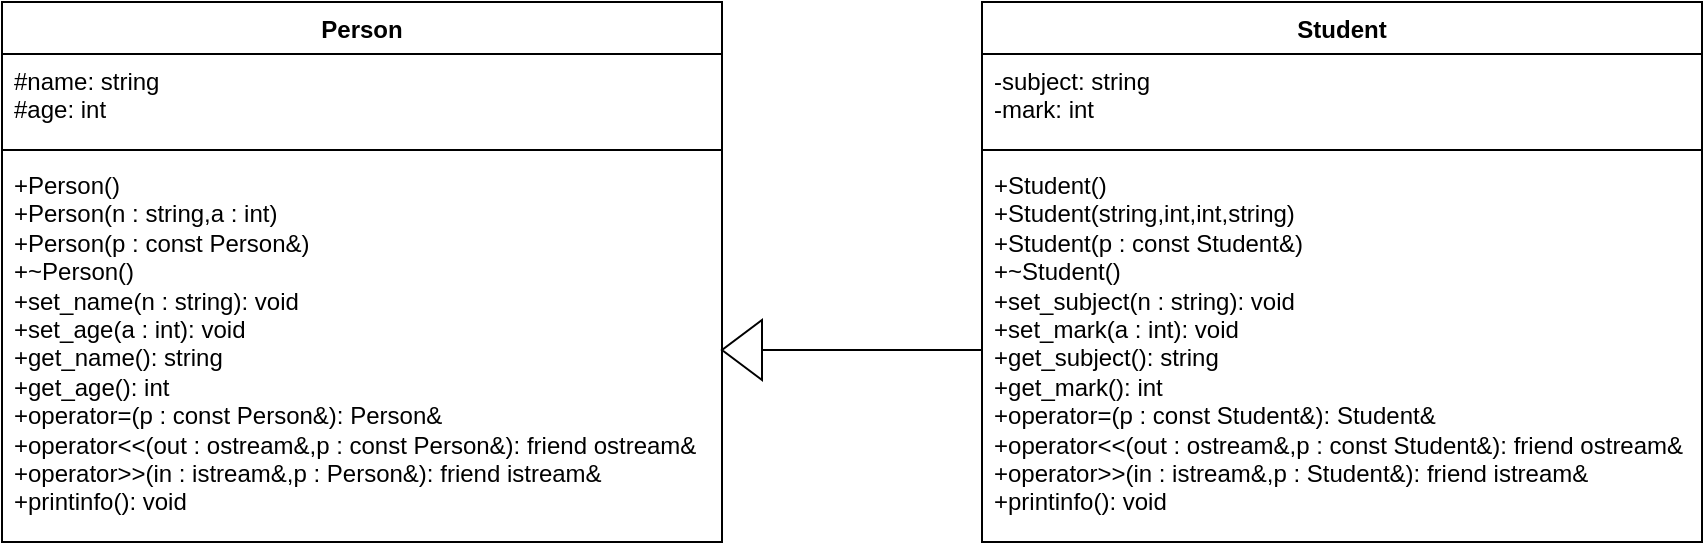 <mxfile version="26.1.2" pages="2">
  <diagram name="лаба 4" id="VK-iVpbuHp37ylkoww5L">
    <mxGraphModel dx="999" dy="1047" grid="1" gridSize="10" guides="1" tooltips="1" connect="1" arrows="1" fold="1" page="1" pageScale="1" pageWidth="1169" pageHeight="827" math="0" shadow="0">
      <root>
        <mxCell id="0" />
        <mxCell id="1" parent="0" />
        <mxCell id="EBlX027B0urtyxHOa7Lw-1" value="Person" style="swimlane;fontStyle=1;align=center;verticalAlign=top;childLayout=stackLayout;horizontal=1;startSize=26;horizontalStack=0;resizeParent=1;resizeParentMax=0;resizeLast=0;collapsible=1;marginBottom=0;whiteSpace=wrap;html=1;" vertex="1" parent="1">
          <mxGeometry x="360" y="330" width="360" height="270" as="geometry" />
        </mxCell>
        <mxCell id="EBlX027B0urtyxHOa7Lw-2" value="#name: string&lt;div&gt;#age: int&lt;/div&gt;" style="text;strokeColor=none;fillColor=none;align=left;verticalAlign=top;spacingLeft=4;spacingRight=4;overflow=hidden;rotatable=0;points=[[0,0.5],[1,0.5]];portConstraint=eastwest;whiteSpace=wrap;html=1;" vertex="1" parent="EBlX027B0urtyxHOa7Lw-1">
          <mxGeometry y="26" width="360" height="44" as="geometry" />
        </mxCell>
        <mxCell id="EBlX027B0urtyxHOa7Lw-3" value="" style="line;strokeWidth=1;fillColor=none;align=left;verticalAlign=middle;spacingTop=-1;spacingLeft=3;spacingRight=3;rotatable=0;labelPosition=right;points=[];portConstraint=eastwest;strokeColor=inherit;" vertex="1" parent="EBlX027B0urtyxHOa7Lw-1">
          <mxGeometry y="70" width="360" height="8" as="geometry" />
        </mxCell>
        <mxCell id="EBlX027B0urtyxHOa7Lw-4" value="&lt;div&gt;+Person()&lt;/div&gt;&lt;div&gt;&lt;span style=&quot;background-color: transparent; color: light-dark(rgb(0, 0, 0), rgb(255, 255, 255));&quot;&gt;+Person(n : string,a : int)&lt;/span&gt;&lt;/div&gt;&lt;div&gt;&lt;span style=&quot;background-color: transparent; color: light-dark(rgb(0, 0, 0), rgb(255, 255, 255));&quot;&gt;+Person(p : const Person&amp;amp;)&lt;/span&gt;&lt;/div&gt;&lt;div&gt;&lt;span style=&quot;background-color: transparent; color: light-dark(rgb(0, 0, 0), rgb(255, 255, 255));&quot;&gt;+~Person()&lt;/span&gt;&lt;/div&gt;&lt;div&gt;&lt;span style=&quot;background-color: transparent; color: light-dark(rgb(0, 0, 0), rgb(255, 255, 255));&quot;&gt;+set_name(n : string):&amp;nbsp;&lt;/span&gt;&lt;span style=&quot;background-color: transparent; color: light-dark(rgb(0, 0, 0), rgb(255, 255, 255));&quot;&gt;void&lt;/span&gt;&lt;/div&gt;&lt;div&gt;&lt;span style=&quot;background-color: transparent; color: light-dark(rgb(0, 0, 0), rgb(255, 255, 255));&quot;&gt;+set_age(a : int):&amp;nbsp;&lt;/span&gt;&lt;span style=&quot;background-color: transparent; color: light-dark(rgb(0, 0, 0), rgb(255, 255, 255));&quot;&gt;void&lt;/span&gt;&lt;/div&gt;&lt;div&gt;&lt;span style=&quot;background-color: transparent; color: light-dark(rgb(0, 0, 0), rgb(255, 255, 255));&quot;&gt;+get_name():&amp;nbsp;&lt;/span&gt;&lt;span style=&quot;background-color: transparent; color: light-dark(rgb(0, 0, 0), rgb(255, 255, 255));&quot;&gt;string&lt;/span&gt;&lt;/div&gt;&lt;div&gt;&lt;span style=&quot;background-color: transparent; color: light-dark(rgb(0, 0, 0), rgb(255, 255, 255));&quot;&gt;+get_age():&amp;nbsp;&lt;/span&gt;&lt;span style=&quot;background-color: transparent; color: light-dark(rgb(0, 0, 0), rgb(255, 255, 255));&quot;&gt;int&lt;/span&gt;&lt;/div&gt;&lt;div&gt;&lt;span style=&quot;background-color: transparent; color: light-dark(rgb(0, 0, 0), rgb(255, 255, 255));&quot;&gt;+operator=(p : const Person&amp;amp;):&amp;nbsp;&lt;/span&gt;&lt;span style=&quot;background-color: transparent; color: light-dark(rgb(0, 0, 0), rgb(255, 255, 255));&quot;&gt;Person&amp;amp;&lt;/span&gt;&lt;/div&gt;&lt;div&gt;&lt;span style=&quot;background-color: transparent; color: light-dark(rgb(0, 0, 0), rgb(255, 255, 255));&quot;&gt;+operator&amp;lt;&amp;lt;(out : ostream&amp;amp;,p : const Person&amp;amp;):&amp;nbsp;&lt;/span&gt;&lt;span style=&quot;background-color: transparent; color: light-dark(rgb(0, 0, 0), rgb(255, 255, 255));&quot;&gt;friend ostream&amp;amp;&lt;/span&gt;&lt;/div&gt;&lt;div&gt;&lt;span style=&quot;background-color: transparent; color: light-dark(rgb(0, 0, 0), rgb(255, 255, 255));&quot;&gt;+operator&amp;gt;&amp;gt;(in : istream&amp;amp;,p : Person&amp;amp;):&amp;nbsp;&lt;/span&gt;&lt;span style=&quot;background-color: transparent; color: light-dark(rgb(0, 0, 0), rgb(255, 255, 255));&quot;&gt;friend istream&amp;amp;&lt;/span&gt;&lt;/div&gt;&lt;div&gt;&lt;span style=&quot;background-color: transparent; color: light-dark(rgb(0, 0, 0), rgb(255, 255, 255));&quot;&gt;+printinfo():&amp;nbsp;&lt;/span&gt;&lt;span style=&quot;background-color: transparent; color: light-dark(rgb(0, 0, 0), rgb(255, 255, 255));&quot;&gt;void&lt;/span&gt;&lt;/div&gt;" style="text;strokeColor=none;fillColor=none;align=left;verticalAlign=top;spacingLeft=4;spacingRight=4;overflow=hidden;rotatable=0;points=[[0,0.5],[1,0.5]];portConstraint=eastwest;whiteSpace=wrap;html=1;" vertex="1" parent="EBlX027B0urtyxHOa7Lw-1">
          <mxGeometry y="78" width="360" height="192" as="geometry" />
        </mxCell>
        <mxCell id="EBlX027B0urtyxHOa7Lw-7" value="Student" style="swimlane;fontStyle=1;align=center;verticalAlign=top;childLayout=stackLayout;horizontal=1;startSize=26;horizontalStack=0;resizeParent=1;resizeParentMax=0;resizeLast=0;collapsible=1;marginBottom=0;whiteSpace=wrap;html=1;" vertex="1" parent="1">
          <mxGeometry x="850" y="330" width="360" height="270" as="geometry">
            <mxRectangle x="850" y="330" width="80" height="30" as="alternateBounds" />
          </mxGeometry>
        </mxCell>
        <mxCell id="EBlX027B0urtyxHOa7Lw-8" value="-subject: string&lt;div&gt;-mark: int&lt;/div&gt;" style="text;strokeColor=none;fillColor=none;align=left;verticalAlign=top;spacingLeft=4;spacingRight=4;overflow=hidden;rotatable=0;points=[[0,0.5],[1,0.5]];portConstraint=eastwest;whiteSpace=wrap;html=1;" vertex="1" parent="EBlX027B0urtyxHOa7Lw-7">
          <mxGeometry y="26" width="360" height="44" as="geometry" />
        </mxCell>
        <mxCell id="EBlX027B0urtyxHOa7Lw-9" value="" style="line;strokeWidth=1;fillColor=none;align=left;verticalAlign=middle;spacingTop=-1;spacingLeft=3;spacingRight=3;rotatable=0;labelPosition=right;points=[];portConstraint=eastwest;strokeColor=inherit;" vertex="1" parent="EBlX027B0urtyxHOa7Lw-7">
          <mxGeometry y="70" width="360" height="8" as="geometry" />
        </mxCell>
        <mxCell id="EBlX027B0urtyxHOa7Lw-10" value="&lt;div&gt;&lt;font&gt;+Student()&lt;/font&gt;&lt;/div&gt;&lt;div&gt;&lt;font&gt;&lt;span style=&quot;background-color: transparent;&quot;&gt;+&lt;/span&gt;&lt;span style=&quot;background-color: transparent;&quot;&gt;Student(string,int,int,string)&lt;/span&gt;&lt;/font&gt;&lt;/div&gt;&lt;div&gt;&lt;font&gt;&lt;span style=&quot;background-color: transparent;&quot;&gt;+&lt;/span&gt;&lt;span style=&quot;background-color: transparent;&quot;&gt;Student(p : const Student&amp;amp;)&lt;/span&gt;&lt;/font&gt;&lt;/div&gt;&lt;div&gt;&lt;font&gt;&lt;span style=&quot;background-color: transparent;&quot;&gt;+&lt;/span&gt;&lt;span style=&quot;background-color: transparent;&quot;&gt;~Student()&lt;/span&gt;&lt;/font&gt;&lt;/div&gt;&lt;div&gt;&lt;font&gt;&lt;span style=&quot;background-color: transparent;&quot;&gt;&lt;font&gt;+&lt;/font&gt;set_subject(n : string)&lt;font&gt;:&amp;nbsp;&lt;/font&gt;&lt;/span&gt;&lt;span style=&quot;background-color: transparent;&quot;&gt;void&lt;/span&gt;&lt;/font&gt;&lt;/div&gt;&lt;div&gt;&lt;font&gt;&lt;span style=&quot;background-color: transparent;&quot;&gt;&lt;font&gt;+&lt;/font&gt;set_mark(a : int)&lt;font&gt;:&amp;nbsp;&lt;/font&gt;&lt;/span&gt;&lt;span style=&quot;background-color: transparent;&quot;&gt;void&lt;/span&gt;&lt;/font&gt;&lt;/div&gt;&lt;div&gt;&lt;font&gt;&lt;span style=&quot;background-color: transparent;&quot;&gt;&lt;font&gt;+&lt;/font&gt;get_subject()&lt;font&gt;:&amp;nbsp;&lt;/font&gt;&lt;/span&gt;&lt;span style=&quot;background-color: transparent;&quot;&gt;string&lt;/span&gt;&lt;/font&gt;&lt;/div&gt;&lt;div&gt;&lt;font&gt;&lt;span style=&quot;background-color: transparent;&quot;&gt;&lt;font&gt;+&lt;/font&gt;get_mark()&lt;font&gt;:&amp;nbsp;&lt;/font&gt;&lt;/span&gt;&lt;span style=&quot;background-color: transparent;&quot;&gt;int&lt;/span&gt;&lt;/font&gt;&lt;/div&gt;&lt;div&gt;&lt;font&gt;&lt;span style=&quot;background-color: transparent;&quot;&gt;&lt;font&gt;+&lt;/font&gt;operator=(p : const Student&amp;amp;)&lt;font&gt;:&amp;nbsp;&lt;/font&gt;&lt;/span&gt;&lt;span style=&quot;background-color: transparent;&quot;&gt;Student&amp;amp;&lt;/span&gt;&lt;/font&gt;&lt;/div&gt;&lt;div&gt;&lt;font&gt;&lt;span style=&quot;background-color: transparent;&quot;&gt;&lt;font&gt;+&lt;/font&gt;operator&amp;lt;&amp;lt;(out : ostream&amp;amp;,p : const Student&amp;amp;)&lt;font&gt;:&amp;nbsp;&lt;/font&gt;&lt;/span&gt;&lt;span style=&quot;background-color: transparent;&quot;&gt;friend ostream&amp;amp;&lt;/span&gt;&lt;/font&gt;&lt;/div&gt;&lt;div&gt;&lt;font&gt;&lt;span style=&quot;background-color: transparent;&quot;&gt;+operator&amp;gt;&amp;gt;(in : istream&amp;amp;,p : Student&amp;amp;):&amp;nbsp;&lt;/span&gt;&lt;span style=&quot;background-color: transparent;&quot;&gt;friend istream&amp;amp;&lt;/span&gt;&lt;/font&gt;&lt;/div&gt;&lt;div&gt;&lt;font&gt;&lt;span style=&quot;background-color: transparent;&quot;&gt;+printinfo():&amp;nbsp;&lt;/span&gt;&lt;span style=&quot;background-color: transparent;&quot;&gt;void&lt;/span&gt;&lt;/font&gt;&lt;/div&gt;" style="text;strokeColor=none;fillColor=none;align=left;verticalAlign=top;spacingLeft=4;spacingRight=4;overflow=hidden;rotatable=0;points=[[0,0.5],[1,0.5]];portConstraint=eastwest;whiteSpace=wrap;html=1;" vertex="1" parent="EBlX027B0urtyxHOa7Lw-7">
          <mxGeometry y="78" width="360" height="192" as="geometry" />
        </mxCell>
        <mxCell id="EBlX027B0urtyxHOa7Lw-18" value="" style="triangle;whiteSpace=wrap;html=1;direction=west;" vertex="1" parent="1">
          <mxGeometry x="720" y="489" width="20" height="30" as="geometry" />
        </mxCell>
        <mxCell id="EBlX027B0urtyxHOa7Lw-22" value="" style="endArrow=none;html=1;rounded=0;exitX=0;exitY=0.5;exitDx=0;exitDy=0;entryX=0;entryY=0.5;entryDx=0;entryDy=0;" edge="1" parent="1" source="EBlX027B0urtyxHOa7Lw-10" target="EBlX027B0urtyxHOa7Lw-18">
          <mxGeometry width="50" height="50" relative="1" as="geometry">
            <mxPoint x="800" y="500" as="sourcePoint" />
            <mxPoint x="710" y="504" as="targetPoint" />
          </mxGeometry>
        </mxCell>
      </root>
    </mxGraphModel>
  </diagram>
  <diagram id="iFdOub6xeO1SpN8i8jed" name="лаба 5">
    <mxGraphModel dx="1155" dy="659" grid="1" gridSize="10" guides="1" tooltips="1" connect="1" arrows="1" fold="1" page="1" pageScale="1" pageWidth="1169" pageHeight="827" math="0" shadow="0">
      <root>
        <mxCell id="0" />
        <mxCell id="1" parent="0" />
        <mxCell id="CECUjQSuxGlMnq4cO95p-1" value="Person" style="swimlane;fontStyle=1;align=center;verticalAlign=top;childLayout=stackLayout;horizontal=1;startSize=26;horizontalStack=0;resizeParent=1;resizeParentMax=0;resizeLast=0;collapsible=1;marginBottom=0;whiteSpace=wrap;html=1;" parent="1" vertex="1">
          <mxGeometry x="360" y="450" width="360" height="270" as="geometry" />
        </mxCell>
        <mxCell id="CECUjQSuxGlMnq4cO95p-2" value="#name: string&lt;div&gt;#age: int&lt;/div&gt;" style="text;strokeColor=none;fillColor=none;align=left;verticalAlign=top;spacingLeft=4;spacingRight=4;overflow=hidden;rotatable=0;points=[[0,0.5],[1,0.5]];portConstraint=eastwest;whiteSpace=wrap;html=1;" parent="CECUjQSuxGlMnq4cO95p-1" vertex="1">
          <mxGeometry y="26" width="360" height="44" as="geometry" />
        </mxCell>
        <mxCell id="CECUjQSuxGlMnq4cO95p-3" value="" style="line;strokeWidth=1;fillColor=none;align=left;verticalAlign=middle;spacingTop=-1;spacingLeft=3;spacingRight=3;rotatable=0;labelPosition=right;points=[];portConstraint=eastwest;strokeColor=inherit;" parent="CECUjQSuxGlMnq4cO95p-1" vertex="1">
          <mxGeometry y="70" width="360" height="8" as="geometry" />
        </mxCell>
        <mxCell id="CECUjQSuxGlMnq4cO95p-4" value="&lt;div&gt;&lt;font&gt;+Person()&lt;/font&gt;&lt;/div&gt;&lt;div&gt;&lt;span style=&quot;background-color: transparent;&quot;&gt;&lt;font&gt;+Person(n : string,a : int)&lt;/font&gt;&lt;/span&gt;&lt;/div&gt;&lt;div&gt;&lt;span style=&quot;background-color: transparent;&quot;&gt;&lt;font&gt;+Person(p : const Person&amp;amp;)&lt;/font&gt;&lt;/span&gt;&lt;/div&gt;&lt;div&gt;&lt;span style=&quot;background-color: transparent;&quot;&gt;&lt;font&gt;+~Person()&lt;/font&gt;&lt;/span&gt;&lt;/div&gt;&lt;div&gt;&lt;font&gt;&lt;span style=&quot;background-color: transparent;&quot;&gt;+set_name(n : string):&amp;nbsp;&lt;/span&gt;&lt;span style=&quot;background-color: transparent;&quot;&gt;void&lt;/span&gt;&lt;/font&gt;&lt;/div&gt;&lt;div&gt;&lt;font&gt;&lt;span style=&quot;background-color: transparent;&quot;&gt;+set_age(a : int):&amp;nbsp;&lt;/span&gt;&lt;span style=&quot;background-color: transparent;&quot;&gt;void&lt;/span&gt;&lt;/font&gt;&lt;/div&gt;&lt;div&gt;&lt;font&gt;&lt;span style=&quot;background-color: transparent;&quot;&gt;+get_name():&amp;nbsp;&lt;/span&gt;&lt;span style=&quot;background-color: transparent;&quot;&gt;string&lt;/span&gt;&lt;/font&gt;&lt;/div&gt;&lt;div&gt;&lt;font&gt;&lt;span style=&quot;background-color: transparent;&quot;&gt;+get_age():&amp;nbsp;&lt;/span&gt;&lt;span style=&quot;background-color: transparent;&quot;&gt;int&lt;/span&gt;&lt;/font&gt;&lt;/div&gt;&lt;div&gt;&lt;font&gt;&lt;span style=&quot;background-color: transparent;&quot;&gt;+operator=(p : const Person&amp;amp;):&amp;nbsp;&lt;/span&gt;&lt;span style=&quot;background-color: transparent;&quot;&gt;Person&amp;amp;&lt;/span&gt;&lt;/font&gt;&lt;/div&gt;&lt;div&gt;&lt;font&gt;&lt;span style=&quot;background-color: transparent;&quot;&gt;+operator&amp;lt;&amp;lt;(out : ostream&amp;amp;,p : const Person&amp;amp;):&amp;nbsp;&lt;/span&gt;&lt;span style=&quot;background-color: transparent;&quot;&gt;friend ostream&amp;amp;&lt;/span&gt;&lt;/font&gt;&lt;/div&gt;&lt;div&gt;&lt;font&gt;&lt;span style=&quot;background-color: transparent;&quot;&gt;+operator&amp;gt;&amp;gt;(in : istream&amp;amp;,p : Person&amp;amp;):&amp;nbsp;&lt;/span&gt;&lt;span style=&quot;background-color: transparent;&quot;&gt;friend istream&amp;amp;&lt;/span&gt;&lt;/font&gt;&lt;/div&gt;&lt;div&gt;&lt;font&gt;&lt;span style=&quot;background-color: transparent;&quot;&gt;+show():&amp;nbsp;&lt;/span&gt;&lt;span style=&quot;background-color: transparent;&quot;&gt;void&lt;/span&gt;&lt;/font&gt;&lt;/div&gt;" style="text;strokeColor=none;fillColor=none;align=left;verticalAlign=top;spacingLeft=4;spacingRight=4;overflow=hidden;rotatable=0;points=[[0,0.5],[1,0.5]];portConstraint=eastwest;whiteSpace=wrap;html=1;" parent="CECUjQSuxGlMnq4cO95p-1" vertex="1">
          <mxGeometry y="78" width="360" height="192" as="geometry" />
        </mxCell>
        <mxCell id="CECUjQSuxGlMnq4cO95p-5" value="Student" style="swimlane;fontStyle=1;align=center;verticalAlign=top;childLayout=stackLayout;horizontal=1;startSize=26;horizontalStack=0;resizeParent=1;resizeParentMax=0;resizeLast=0;collapsible=1;marginBottom=0;whiteSpace=wrap;html=1;" parent="1" vertex="1">
          <mxGeometry x="840" y="450" width="360" height="270" as="geometry">
            <mxRectangle x="850" y="330" width="80" height="30" as="alternateBounds" />
          </mxGeometry>
        </mxCell>
        <mxCell id="CECUjQSuxGlMnq4cO95p-6" value="-subject: string&lt;div&gt;-mark: int&lt;/div&gt;" style="text;strokeColor=none;fillColor=none;align=left;verticalAlign=top;spacingLeft=4;spacingRight=4;overflow=hidden;rotatable=0;points=[[0,0.5],[1,0.5]];portConstraint=eastwest;whiteSpace=wrap;html=1;" parent="CECUjQSuxGlMnq4cO95p-5" vertex="1">
          <mxGeometry y="26" width="360" height="44" as="geometry" />
        </mxCell>
        <mxCell id="CECUjQSuxGlMnq4cO95p-7" value="" style="line;strokeWidth=1;fillColor=none;align=left;verticalAlign=middle;spacingTop=-1;spacingLeft=3;spacingRight=3;rotatable=0;labelPosition=right;points=[];portConstraint=eastwest;strokeColor=inherit;" parent="CECUjQSuxGlMnq4cO95p-5" vertex="1">
          <mxGeometry y="70" width="360" height="8" as="geometry" />
        </mxCell>
        <mxCell id="CECUjQSuxGlMnq4cO95p-8" value="&lt;div&gt;&lt;font&gt;+Student()&lt;/font&gt;&lt;/div&gt;&lt;div&gt;&lt;font&gt;&lt;span style=&quot;background-color: transparent;&quot;&gt;+&lt;/span&gt;&lt;span style=&quot;background-color: transparent;&quot;&gt;Student(string,int,int,string)&lt;/span&gt;&lt;/font&gt;&lt;/div&gt;&lt;div&gt;&lt;font&gt;&lt;span style=&quot;background-color: transparent;&quot;&gt;+&lt;/span&gt;&lt;span style=&quot;background-color: transparent;&quot;&gt;Student(p : const Student&amp;amp;)&lt;/span&gt;&lt;/font&gt;&lt;/div&gt;&lt;div&gt;&lt;font&gt;&lt;span style=&quot;background-color: transparent;&quot;&gt;+&lt;/span&gt;&lt;span style=&quot;background-color: transparent;&quot;&gt;~Student()&lt;/span&gt;&lt;/font&gt;&lt;/div&gt;&lt;div&gt;&lt;font&gt;&lt;span style=&quot;background-color: transparent;&quot;&gt;&lt;font&gt;+&lt;/font&gt;set_subject(n : string)&lt;font&gt;:&amp;nbsp;&lt;/font&gt;&lt;/span&gt;&lt;span style=&quot;background-color: transparent;&quot;&gt;void&lt;/span&gt;&lt;/font&gt;&lt;/div&gt;&lt;div&gt;&lt;font&gt;&lt;span style=&quot;background-color: transparent;&quot;&gt;&lt;font&gt;+&lt;/font&gt;set_mark(a : int)&lt;font&gt;:&amp;nbsp;&lt;/font&gt;&lt;/span&gt;&lt;span style=&quot;background-color: transparent;&quot;&gt;void&lt;/span&gt;&lt;/font&gt;&lt;/div&gt;&lt;div&gt;&lt;font&gt;&lt;span style=&quot;background-color: transparent;&quot;&gt;&lt;font&gt;+&lt;/font&gt;get_subject()&lt;font&gt;:&amp;nbsp;&lt;/font&gt;&lt;/span&gt;&lt;span style=&quot;background-color: transparent;&quot;&gt;string&lt;/span&gt;&lt;/font&gt;&lt;/div&gt;&lt;div&gt;&lt;font&gt;&lt;span style=&quot;background-color: transparent;&quot;&gt;&lt;font&gt;+&lt;/font&gt;get_mark()&lt;font&gt;:&amp;nbsp;&lt;/font&gt;&lt;/span&gt;&lt;span style=&quot;background-color: transparent;&quot;&gt;int&lt;/span&gt;&lt;/font&gt;&lt;/div&gt;&lt;div&gt;&lt;font&gt;&lt;span style=&quot;background-color: transparent;&quot;&gt;&lt;font&gt;+&lt;/font&gt;operator=(p : const Student&amp;amp;)&lt;font&gt;:&amp;nbsp;&lt;/font&gt;&lt;/span&gt;&lt;span style=&quot;background-color: transparent;&quot;&gt;Student&amp;amp;&lt;/span&gt;&lt;/font&gt;&lt;/div&gt;&lt;div&gt;&lt;font&gt;&lt;span style=&quot;background-color: transparent;&quot;&gt;&lt;font&gt;+&lt;/font&gt;operator&amp;lt;&amp;lt;(out : ostream&amp;amp;,p : const Student&amp;amp;)&lt;font&gt;:&amp;nbsp;&lt;/font&gt;&lt;/span&gt;&lt;span style=&quot;background-color: transparent;&quot;&gt;friend ostream&amp;amp;&lt;/span&gt;&lt;/font&gt;&lt;/div&gt;&lt;div&gt;&lt;font&gt;&lt;span style=&quot;background-color: transparent;&quot;&gt;+operator&amp;gt;&amp;gt;(in : istream&amp;amp;,p : Student&amp;amp;):&amp;nbsp;&lt;/span&gt;&lt;span style=&quot;background-color: transparent;&quot;&gt;friend istream&amp;amp;&lt;/span&gt;&lt;/font&gt;&lt;/div&gt;&lt;div&gt;&lt;font&gt;&lt;span style=&quot;background-color: transparent;&quot;&gt;+printinfo():&amp;nbsp;&lt;/span&gt;&lt;span style=&quot;background-color: transparent;&quot;&gt;void&lt;/span&gt;&lt;/font&gt;&lt;/div&gt;" style="text;strokeColor=none;fillColor=none;align=left;verticalAlign=top;spacingLeft=4;spacingRight=4;overflow=hidden;rotatable=0;points=[[0,0.5],[1,0.5]];portConstraint=eastwest;whiteSpace=wrap;html=1;" parent="CECUjQSuxGlMnq4cO95p-5" vertex="1">
          <mxGeometry y="78" width="360" height="192" as="geometry" />
        </mxCell>
        <mxCell id="CECUjQSuxGlMnq4cO95p-9" value="" style="triangle;whiteSpace=wrap;html=1;direction=west;" parent="1" vertex="1">
          <mxGeometry x="720" y="609" width="20" height="30" as="geometry" />
        </mxCell>
        <mxCell id="CECUjQSuxGlMnq4cO95p-10" value="" style="endArrow=none;html=1;rounded=0;exitX=0;exitY=0.5;exitDx=0;exitDy=0;entryX=0;entryY=0.5;entryDx=0;entryDy=0;" parent="1" source="CECUjQSuxGlMnq4cO95p-8" target="CECUjQSuxGlMnq4cO95p-9" edge="1">
          <mxGeometry width="50" height="50" relative="1" as="geometry">
            <mxPoint x="790" y="620" as="sourcePoint" />
            <mxPoint x="700" y="624" as="targetPoint" />
          </mxGeometry>
        </mxCell>
        <mxCell id="CECUjQSuxGlMnq4cO95p-11" value="" style="triangle;whiteSpace=wrap;html=1;direction=north;" parent="1" vertex="1">
          <mxGeometry x="525" y="240" width="30" height="20" as="geometry" />
        </mxCell>
        <mxCell id="CECUjQSuxGlMnq4cO95p-12" value="" style="endArrow=none;html=1;rounded=0;exitX=0;exitY=0.5;exitDx=0;exitDy=0;entryX=0.5;entryY=0;entryDx=0;entryDy=0;" parent="1" source="CECUjQSuxGlMnq4cO95p-11" target="CECUjQSuxGlMnq4cO95p-1" edge="1">
          <mxGeometry width="50" height="50" relative="1" as="geometry">
            <mxPoint x="430" y="185" as="sourcePoint" />
            <mxPoint x="570" y="185" as="targetPoint" />
          </mxGeometry>
        </mxCell>
        <mxCell id="CECUjQSuxGlMnq4cO95p-13" value="Object" style="swimlane;fontStyle=1;align=center;verticalAlign=top;childLayout=stackLayout;horizontal=1;startSize=26;horizontalStack=0;resizeParent=1;resizeParentMax=0;resizeLast=0;collapsible=1;marginBottom=0;whiteSpace=wrap;html=1;" parent="1" vertex="1">
          <mxGeometry x="465" y="150" width="150" height="90" as="geometry" />
        </mxCell>
        <mxCell id="CECUjQSuxGlMnq4cO95p-15" value="" style="line;strokeWidth=1;fillColor=none;align=left;verticalAlign=middle;spacingTop=-1;spacingLeft=3;spacingRight=3;rotatable=0;labelPosition=right;points=[];portConstraint=eastwest;strokeColor=inherit;" parent="CECUjQSuxGlMnq4cO95p-13" vertex="1">
          <mxGeometry y="26" width="150" height="8" as="geometry" />
        </mxCell>
        <mxCell id="CECUjQSuxGlMnq4cO95p-16" value="+&amp;nbsp;Object()&lt;div&gt;+ ~Object() : virtual&lt;/div&gt;&lt;div&gt;+ show() = 0 : virtual void&amp;nbsp;&lt;/div&gt;" style="text;strokeColor=none;fillColor=none;align=left;verticalAlign=top;spacingLeft=4;spacingRight=4;overflow=hidden;rotatable=0;points=[[0,0.5],[1,0.5]];portConstraint=eastwest;whiteSpace=wrap;html=1;" parent="CECUjQSuxGlMnq4cO95p-13" vertex="1">
          <mxGeometry y="34" width="150" height="56" as="geometry" />
        </mxCell>
        <mxCell id="CECUjQSuxGlMnq4cO95p-22" value="Vector" style="swimlane;fontStyle=1;align=center;verticalAlign=top;childLayout=stackLayout;horizontal=1;startSize=26;horizontalStack=0;resizeParent=1;resizeParentMax=0;resizeLast=0;collapsible=1;marginBottom=0;whiteSpace=wrap;html=1;" parent="1" vertex="1">
          <mxGeometry x="750" y="127" width="320" height="170" as="geometry">
            <mxRectangle x="850" y="330" width="80" height="30" as="alternateBounds" />
          </mxGeometry>
        </mxCell>
        <mxCell id="CECUjQSuxGlMnq4cO95p-23" value="-&amp;nbsp;beg :&amp;nbsp;Object**&amp;nbsp;&lt;div&gt;- size : int&lt;/div&gt;&lt;div&gt;-cur : int&lt;/div&gt;&lt;div&gt;&lt;br&gt;&lt;/div&gt;" style="text;strokeColor=none;fillColor=none;align=left;verticalAlign=top;spacingLeft=4;spacingRight=4;overflow=hidden;rotatable=0;points=[[0,0.5],[1,0.5]];portConstraint=eastwest;whiteSpace=wrap;html=1;" parent="CECUjQSuxGlMnq4cO95p-22" vertex="1">
          <mxGeometry y="26" width="320" height="54" as="geometry" />
        </mxCell>
        <mxCell id="CECUjQSuxGlMnq4cO95p-24" value="" style="line;strokeWidth=1;fillColor=none;align=left;verticalAlign=middle;spacingTop=-1;spacingLeft=3;spacingRight=3;rotatable=0;labelPosition=right;points=[];portConstraint=eastwest;strokeColor=inherit;" parent="CECUjQSuxGlMnq4cO95p-22" vertex="1">
          <mxGeometry y="80" width="320" height="8" as="geometry" />
        </mxCell>
        <mxCell id="CECUjQSuxGlMnq4cO95p-25" value="+ Vector()&lt;div&gt;+ Vector(int)&lt;/div&gt;&lt;div&gt;+ ~Vector()&lt;/div&gt;&lt;div&gt;+ add(Object*) : void&lt;/div&gt;&lt;div&gt;+&amp;nbsp;operator&amp;lt;&amp;lt;(ostream&amp;amp;,const Vector&amp;amp;) :&amp;nbsp;friend ostream&amp;amp;&lt;/div&gt;" style="text;strokeColor=none;fillColor=none;align=left;verticalAlign=top;spacingLeft=4;spacingRight=4;overflow=hidden;rotatable=0;points=[[0,0.5],[1,0.5]];portConstraint=eastwest;whiteSpace=wrap;html=1;" parent="CECUjQSuxGlMnq4cO95p-22" vertex="1">
          <mxGeometry y="88" width="320" height="82" as="geometry" />
        </mxCell>
        <mxCell id="6jSV0yMl2_1pA3-93zxl-1" value="1" style="endArrow=open;html=1;endSize=12;startArrow=diamondThin;startSize=14;startFill=0;edgeStyle=orthogonalEdgeStyle;align=left;verticalAlign=bottom;rounded=0;exitX=0.009;exitY=1.074;exitDx=0;exitDy=0;exitPerimeter=0;entryX=0.989;entryY=0.468;entryDx=0;entryDy=0;entryPerimeter=0;" edge="1" parent="1" source="CECUjQSuxGlMnq4cO95p-23" target="CECUjQSuxGlMnq4cO95p-16">
          <mxGeometry x="-1" y="3" relative="1" as="geometry">
            <mxPoint x="544.5" y="10" as="sourcePoint" />
            <mxPoint x="640" y="210" as="targetPoint" />
            <Array as="points">
              <mxPoint x="710" y="211" />
            </Array>
          </mxGeometry>
        </mxCell>
      </root>
    </mxGraphModel>
  </diagram>
</mxfile>
